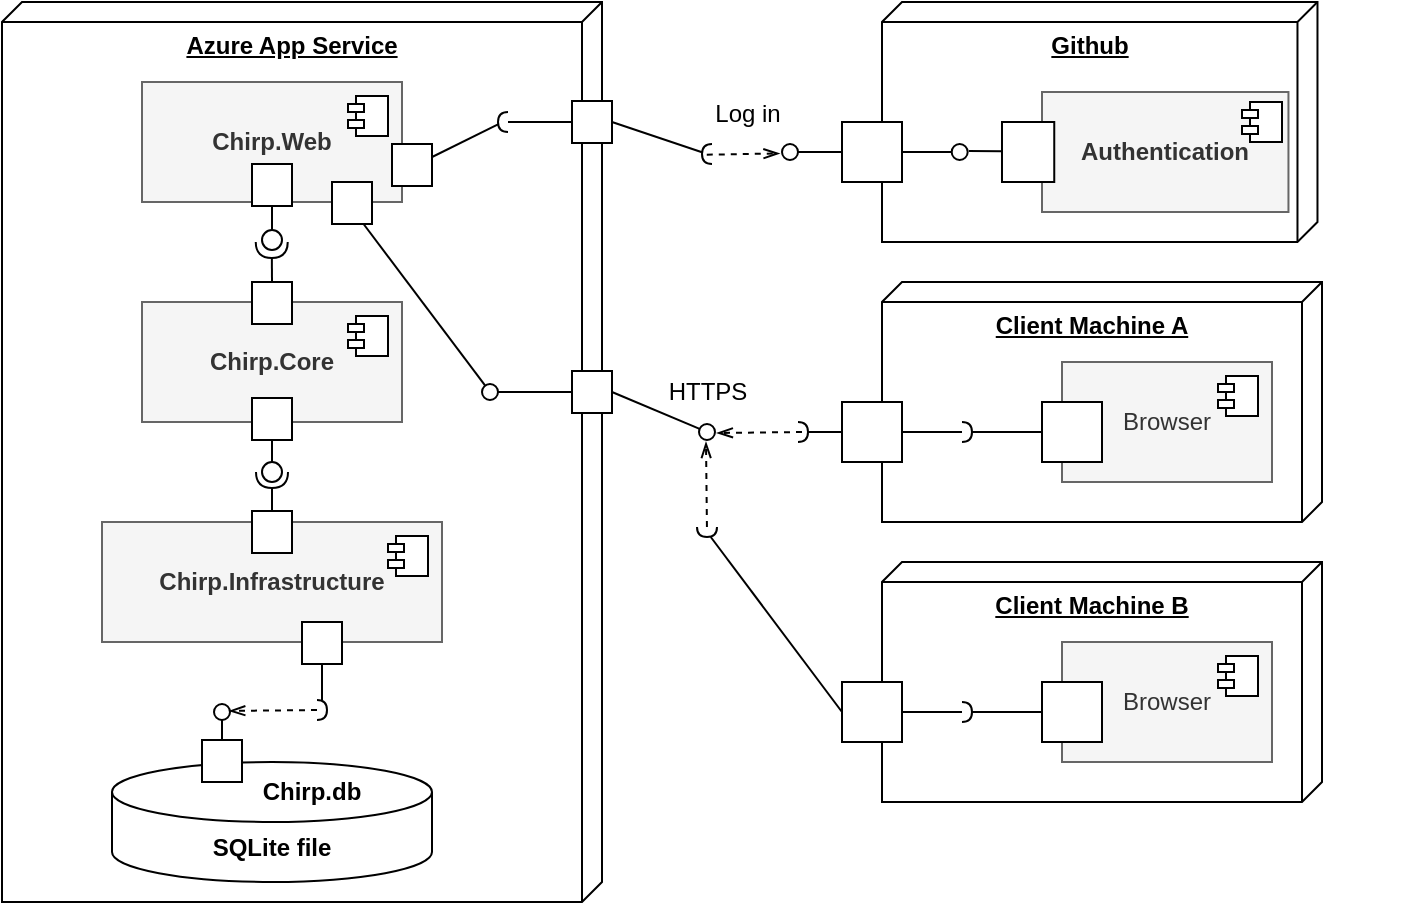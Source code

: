 <mxfile version="25.0.3">
  <diagram name="Page-1" id="i9zsssfFECefVknn67xN">
    <mxGraphModel dx="1434" dy="780" grid="1" gridSize="10" guides="1" tooltips="1" connect="1" arrows="1" fold="1" page="1" pageScale="1" pageWidth="850" pageHeight="1100" math="0" shadow="0">
      <root>
        <mxCell id="0" />
        <mxCell id="1" parent="0" />
        <mxCell id="Q9JD9ZO37VgbZbU8MUAw-10" value="&lt;b&gt;Azure App Service&lt;/b&gt;" style="verticalAlign=top;align=center;spacingTop=8;spacingLeft=2;spacingRight=12;shape=cube;size=10;direction=south;fontStyle=4;html=1;whiteSpace=wrap;" parent="1" vertex="1">
          <mxGeometry x="110" y="80" width="300" height="450" as="geometry" />
        </mxCell>
        <mxCell id="Q9JD9ZO37VgbZbU8MUAw-11" value="&lt;b&gt;Chirp.Web&lt;/b&gt;" style="html=1;dropTarget=0;whiteSpace=wrap;fillColor=#f5f5f5;fontColor=#333333;strokeColor=#666666;" parent="1" vertex="1">
          <mxGeometry x="180" y="120" width="130" height="60" as="geometry" />
        </mxCell>
        <mxCell id="Q9JD9ZO37VgbZbU8MUAw-12" value="" style="shape=module;jettyWidth=8;jettyHeight=4;" parent="Q9JD9ZO37VgbZbU8MUAw-11" vertex="1">
          <mxGeometry x="1" width="20" height="20" relative="1" as="geometry">
            <mxPoint x="-27" y="7" as="offset" />
          </mxGeometry>
        </mxCell>
        <mxCell id="Q9JD9ZO37VgbZbU8MUAw-21" value="&lt;b&gt;Chirp.Core&lt;/b&gt;" style="html=1;dropTarget=0;whiteSpace=wrap;fillColor=#f5f5f5;fontColor=#333333;strokeColor=#666666;" parent="1" vertex="1">
          <mxGeometry x="180" y="230" width="130" height="60" as="geometry" />
        </mxCell>
        <mxCell id="Q9JD9ZO37VgbZbU8MUAw-22" value="" style="shape=module;jettyWidth=8;jettyHeight=4;" parent="Q9JD9ZO37VgbZbU8MUAw-21" vertex="1">
          <mxGeometry x="1" width="20" height="20" relative="1" as="geometry">
            <mxPoint x="-27" y="7" as="offset" />
          </mxGeometry>
        </mxCell>
        <mxCell id="Q9JD9ZO37VgbZbU8MUAw-23" value="&lt;b&gt;Chirp.Infrastructure&lt;/b&gt;" style="html=1;dropTarget=0;whiteSpace=wrap;fillColor=#f5f5f5;fontColor=#333333;strokeColor=#666666;" parent="1" vertex="1">
          <mxGeometry x="160" y="340" width="170" height="60" as="geometry" />
        </mxCell>
        <mxCell id="Q9JD9ZO37VgbZbU8MUAw-24" value="" style="shape=module;jettyWidth=8;jettyHeight=4;" parent="Q9JD9ZO37VgbZbU8MUAw-23" vertex="1">
          <mxGeometry x="1" width="20" height="20" relative="1" as="geometry">
            <mxPoint x="-27" y="7" as="offset" />
          </mxGeometry>
        </mxCell>
        <mxCell id="Q9JD9ZO37VgbZbU8MUAw-45" value="" style="rounded=0;orthogonalLoop=1;jettySize=auto;html=1;endArrow=halfCircle;endFill=0;endSize=6;strokeWidth=1;sketch=0;exitX=0.5;exitY=0;exitDx=0;exitDy=0;entryX=0.568;entryY=0;entryDx=0;entryDy=0;entryPerimeter=0;" parent="1" source="Q9JD9ZO37VgbZbU8MUAw-111" edge="1">
          <mxGeometry relative="1" as="geometry">
            <mxPoint x="244.87" y="215" as="sourcePoint" />
            <mxPoint x="244.87" y="200" as="targetPoint" />
          </mxGeometry>
        </mxCell>
        <mxCell id="Q9JD9ZO37VgbZbU8MUAw-46" value="" style="rounded=0;orthogonalLoop=1;jettySize=auto;html=1;endArrow=oval;endFill=0;sketch=0;sourcePerimeterSpacing=0;targetPerimeterSpacing=0;endSize=10;exitX=0.5;exitY=1;exitDx=0;exitDy=0;entryX=0.468;entryY=-0.2;entryDx=0;entryDy=0;entryPerimeter=0;" parent="1" edge="1">
          <mxGeometry relative="1" as="geometry">
            <mxPoint x="245" y="176" as="sourcePoint" />
            <mxPoint x="245" y="199" as="targetPoint" />
          </mxGeometry>
        </mxCell>
        <mxCell id="Q9JD9ZO37VgbZbU8MUAw-47" value="" style="ellipse;whiteSpace=wrap;html=1;align=center;aspect=fixed;fillColor=none;strokeColor=none;resizable=0;perimeter=centerPerimeter;rotatable=0;allowArrows=0;points=[];outlineConnect=1;" parent="1" vertex="1">
          <mxGeometry x="240" y="200" width="10" height="10" as="geometry" />
        </mxCell>
        <mxCell id="Q9JD9ZO37VgbZbU8MUAw-48" value="" style="rounded=0;orthogonalLoop=1;jettySize=auto;html=1;endArrow=halfCircle;endFill=0;endSize=6;strokeWidth=1;sketch=0;exitX=0.5;exitY=0;exitDx=0;exitDy=0;" parent="1" source="Q9JD9ZO37VgbZbU8MUAw-23" target="Q9JD9ZO37VgbZbU8MUAw-50" edge="1">
          <mxGeometry relative="1" as="geometry">
            <mxPoint x="290" y="315" as="sourcePoint" />
          </mxGeometry>
        </mxCell>
        <mxCell id="Q9JD9ZO37VgbZbU8MUAw-49" value="" style="rounded=0;orthogonalLoop=1;jettySize=auto;html=1;endArrow=oval;endFill=0;sketch=0;sourcePerimeterSpacing=0;targetPerimeterSpacing=0;endSize=10;exitX=0.5;exitY=1;exitDx=0;exitDy=0;" parent="1" source="Q9JD9ZO37VgbZbU8MUAw-21" target="Q9JD9ZO37VgbZbU8MUAw-50" edge="1">
          <mxGeometry relative="1" as="geometry">
            <mxPoint x="250" y="315" as="sourcePoint" />
          </mxGeometry>
        </mxCell>
        <mxCell id="Q9JD9ZO37VgbZbU8MUAw-50" value="" style="ellipse;whiteSpace=wrap;html=1;align=center;aspect=fixed;fillColor=none;strokeColor=none;resizable=0;perimeter=centerPerimeter;rotatable=0;allowArrows=0;points=[];outlineConnect=1;" parent="1" vertex="1">
          <mxGeometry x="240" y="310" width="10" height="10" as="geometry" />
        </mxCell>
        <mxCell id="Q9JD9ZO37VgbZbU8MUAw-57" value="" style="group" parent="1" vertex="1" connectable="0">
          <mxGeometry x="530" y="220" width="240" height="120" as="geometry" />
        </mxCell>
        <mxCell id="Q9JD9ZO37VgbZbU8MUAw-13" value="&lt;b&gt;Client Machine A&lt;/b&gt;" style="verticalAlign=top;align=center;spacingTop=8;spacingLeft=2;spacingRight=12;shape=cube;size=10;direction=south;fontStyle=4;html=1;whiteSpace=wrap;" parent="Q9JD9ZO37VgbZbU8MUAw-57" vertex="1">
          <mxGeometry x="20" width="220" height="120" as="geometry" />
        </mxCell>
        <mxCell id="Q9JD9ZO37VgbZbU8MUAw-15" value="Browser" style="html=1;dropTarget=0;whiteSpace=wrap;fillColor=#f5f5f5;fontColor=#333333;strokeColor=#666666;" parent="Q9JD9ZO37VgbZbU8MUAw-57" vertex="1">
          <mxGeometry x="110" y="40" width="105" height="60" as="geometry" />
        </mxCell>
        <mxCell id="Q9JD9ZO37VgbZbU8MUAw-16" value="" style="shape=module;jettyWidth=8;jettyHeight=4;" parent="Q9JD9ZO37VgbZbU8MUAw-15" vertex="1">
          <mxGeometry x="1" width="20" height="20" relative="1" as="geometry">
            <mxPoint x="-27" y="7" as="offset" />
          </mxGeometry>
        </mxCell>
        <mxCell id="Q9JD9ZO37VgbZbU8MUAw-51" value="" style="html=1;rounded=0;" parent="Q9JD9ZO37VgbZbU8MUAw-57" vertex="1">
          <mxGeometry x="100" y="60" width="30" height="30" as="geometry" />
        </mxCell>
        <mxCell id="Q9JD9ZO37VgbZbU8MUAw-52" value="" style="endArrow=none;html=1;rounded=0;align=center;verticalAlign=top;endFill=0;labelBackgroundColor=none;endSize=2;" parent="Q9JD9ZO37VgbZbU8MUAw-57" source="Q9JD9ZO37VgbZbU8MUAw-51" target="Q9JD9ZO37VgbZbU8MUAw-53" edge="1">
          <mxGeometry relative="1" as="geometry" />
        </mxCell>
        <mxCell id="Q9JD9ZO37VgbZbU8MUAw-53" value="" style="shape=requiredInterface;html=1;fontSize=11;align=center;fillColor=none;points=[];aspect=fixed;resizable=0;verticalAlign=bottom;labelPosition=center;verticalLabelPosition=top;flipH=1;rotation=-180;" parent="Q9JD9ZO37VgbZbU8MUAw-57" vertex="1">
          <mxGeometry x="60" y="70" width="5" height="10" as="geometry" />
        </mxCell>
        <mxCell id="Q9JD9ZO37VgbZbU8MUAw-55" style="edgeStyle=orthogonalEdgeStyle;rounded=0;orthogonalLoop=1;jettySize=auto;html=1;exitX=1;exitY=0.5;exitDx=0;exitDy=0;endArrow=none;endFill=0;" parent="Q9JD9ZO37VgbZbU8MUAw-57" source="Q9JD9ZO37VgbZbU8MUAw-54" target="Q9JD9ZO37VgbZbU8MUAw-53" edge="1">
          <mxGeometry relative="1" as="geometry" />
        </mxCell>
        <mxCell id="Q9JD9ZO37VgbZbU8MUAw-54" value="" style="html=1;rounded=0;" parent="Q9JD9ZO37VgbZbU8MUAw-57" vertex="1">
          <mxGeometry y="60" width="30" height="30" as="geometry" />
        </mxCell>
        <mxCell id="Q9JD9ZO37VgbZbU8MUAw-58" value="" style="group" parent="1" vertex="1" connectable="0">
          <mxGeometry x="530" y="360" width="240" height="120" as="geometry" />
        </mxCell>
        <mxCell id="Q9JD9ZO37VgbZbU8MUAw-59" value="&lt;b&gt;Client Machine B&lt;/b&gt;" style="verticalAlign=top;align=center;spacingTop=8;spacingLeft=2;spacingRight=12;shape=cube;size=10;direction=south;fontStyle=4;html=1;whiteSpace=wrap;" parent="Q9JD9ZO37VgbZbU8MUAw-58" vertex="1">
          <mxGeometry x="20" width="220" height="120" as="geometry" />
        </mxCell>
        <mxCell id="Q9JD9ZO37VgbZbU8MUAw-60" value="Browser" style="html=1;dropTarget=0;whiteSpace=wrap;fillColor=#f5f5f5;fontColor=#333333;strokeColor=#666666;" parent="Q9JD9ZO37VgbZbU8MUAw-58" vertex="1">
          <mxGeometry x="110" y="40" width="105" height="60" as="geometry" />
        </mxCell>
        <mxCell id="Q9JD9ZO37VgbZbU8MUAw-61" value="" style="shape=module;jettyWidth=8;jettyHeight=4;" parent="Q9JD9ZO37VgbZbU8MUAw-60" vertex="1">
          <mxGeometry x="1" width="20" height="20" relative="1" as="geometry">
            <mxPoint x="-27" y="7" as="offset" />
          </mxGeometry>
        </mxCell>
        <mxCell id="Q9JD9ZO37VgbZbU8MUAw-62" value="" style="html=1;rounded=0;" parent="Q9JD9ZO37VgbZbU8MUAw-58" vertex="1">
          <mxGeometry x="100" y="60" width="30" height="30" as="geometry" />
        </mxCell>
        <mxCell id="Q9JD9ZO37VgbZbU8MUAw-63" value="" style="endArrow=none;html=1;rounded=0;align=center;verticalAlign=top;endFill=0;labelBackgroundColor=none;endSize=2;" parent="Q9JD9ZO37VgbZbU8MUAw-58" source="Q9JD9ZO37VgbZbU8MUAw-62" target="Q9JD9ZO37VgbZbU8MUAw-64" edge="1">
          <mxGeometry relative="1" as="geometry" />
        </mxCell>
        <mxCell id="Q9JD9ZO37VgbZbU8MUAw-64" value="" style="shape=requiredInterface;html=1;fontSize=11;align=center;fillColor=none;points=[];aspect=fixed;resizable=0;verticalAlign=bottom;labelPosition=center;verticalLabelPosition=top;flipH=1;rotation=-180;" parent="Q9JD9ZO37VgbZbU8MUAw-58" vertex="1">
          <mxGeometry x="60" y="70" width="5" height="10" as="geometry" />
        </mxCell>
        <mxCell id="Q9JD9ZO37VgbZbU8MUAw-65" style="edgeStyle=orthogonalEdgeStyle;rounded=0;orthogonalLoop=1;jettySize=auto;html=1;exitX=1;exitY=0.5;exitDx=0;exitDy=0;endArrow=none;endFill=0;" parent="Q9JD9ZO37VgbZbU8MUAw-58" source="Q9JD9ZO37VgbZbU8MUAw-66" target="Q9JD9ZO37VgbZbU8MUAw-64" edge="1">
          <mxGeometry relative="1" as="geometry" />
        </mxCell>
        <mxCell id="Q9JD9ZO37VgbZbU8MUAw-66" value="" style="html=1;rounded=0;" parent="Q9JD9ZO37VgbZbU8MUAw-58" vertex="1">
          <mxGeometry y="60" width="30" height="30" as="geometry" />
        </mxCell>
        <mxCell id="Q9JD9ZO37VgbZbU8MUAw-70" value="" style="group" parent="1" vertex="1" connectable="0">
          <mxGeometry x="530" y="80" width="290" height="120" as="geometry" />
        </mxCell>
        <mxCell id="Q9JD9ZO37VgbZbU8MUAw-27" value="" style="group" parent="Q9JD9ZO37VgbZbU8MUAw-70" vertex="1" connectable="0">
          <mxGeometry x="20" width="270" height="120" as="geometry" />
        </mxCell>
        <mxCell id="Q9JD9ZO37VgbZbU8MUAw-69" value="" style="group" parent="Q9JD9ZO37VgbZbU8MUAw-27" vertex="1" connectable="0">
          <mxGeometry width="217.742" height="120" as="geometry" />
        </mxCell>
        <mxCell id="Q9JD9ZO37VgbZbU8MUAw-28" value="&lt;b&gt;Github&lt;/b&gt;" style="verticalAlign=top;align=center;spacingTop=8;spacingLeft=2;spacingRight=12;shape=cube;size=10;direction=south;fontStyle=4;html=1;whiteSpace=wrap;container=0;" parent="Q9JD9ZO37VgbZbU8MUAw-69" vertex="1">
          <mxGeometry width="217.742" height="120" as="geometry" />
        </mxCell>
        <mxCell id="Q9JD9ZO37VgbZbU8MUAw-29" value="&lt;b&gt;Authentication&lt;/b&gt;" style="html=1;dropTarget=0;whiteSpace=wrap;fillColor=#f5f5f5;fontColor=#333333;strokeColor=#666666;container=0;" parent="Q9JD9ZO37VgbZbU8MUAw-69" vertex="1">
          <mxGeometry x="80" y="45" width="123.23" height="60" as="geometry" />
        </mxCell>
        <mxCell id="Q9JD9ZO37VgbZbU8MUAw-40" value="" style="html=1;rounded=0;container=0;" parent="Q9JD9ZO37VgbZbU8MUAw-69" vertex="1">
          <mxGeometry x="59.997" y="60" width="26.129" height="30" as="geometry" />
        </mxCell>
        <mxCell id="Q9JD9ZO37VgbZbU8MUAw-43" value="" style="ellipse;html=1;fontSize=11;align=center;fillColor=none;points=[];aspect=fixed;resizable=0;verticalAlign=bottom;labelPosition=center;verticalLabelPosition=top;flipH=1;container=0;" parent="Q9JD9ZO37VgbZbU8MUAw-69" vertex="1">
          <mxGeometry x="34.839" y="71" width="8" height="8" as="geometry" />
        </mxCell>
        <mxCell id="Q9JD9ZO37VgbZbU8MUAw-44" style="edgeStyle=orthogonalEdgeStyle;rounded=0;orthogonalLoop=1;jettySize=auto;html=1;endArrow=none;endFill=0;entryX=0;entryY=0.5;entryDx=0;entryDy=0;exitX=-0.07;exitY=0.445;exitDx=0;exitDy=0;exitPerimeter=0;" parent="Q9JD9ZO37VgbZbU8MUAw-69" source="Q9JD9ZO37VgbZbU8MUAw-43" target="Q9JD9ZO37VgbZbU8MUAw-40" edge="1">
          <mxGeometry relative="1" as="geometry">
            <mxPoint x="34.839" y="145" as="targetPoint" />
            <mxPoint x="50" y="70" as="sourcePoint" />
          </mxGeometry>
        </mxCell>
        <mxCell id="Q9JD9ZO37VgbZbU8MUAw-67" value="" style="shape=module;jettyWidth=8;jettyHeight=4;" parent="Q9JD9ZO37VgbZbU8MUAw-69" vertex="1">
          <mxGeometry x="180" y="50" width="20" height="20" as="geometry" />
        </mxCell>
        <mxCell id="Q9JD9ZO37VgbZbU8MUAw-41" value="" style="html=1;rounded=0;container=0;" parent="Q9JD9ZO37VgbZbU8MUAw-70" vertex="1">
          <mxGeometry y="60" width="30" height="30" as="geometry" />
        </mxCell>
        <mxCell id="Q9JD9ZO37VgbZbU8MUAw-42" value="" style="endArrow=none;html=1;rounded=0;align=center;verticalAlign=top;endFill=0;labelBackgroundColor=none;endSize=2;" parent="Q9JD9ZO37VgbZbU8MUAw-70" source="Q9JD9ZO37VgbZbU8MUAw-41" target="Q9JD9ZO37VgbZbU8MUAw-43" edge="1">
          <mxGeometry relative="1" as="geometry" />
        </mxCell>
        <mxCell id="Q9JD9ZO37VgbZbU8MUAw-74" value="" style="endArrow=none;html=1;rounded=0;align=center;verticalAlign=top;endFill=0;labelBackgroundColor=none;endSize=2;" parent="1" target="Q9JD9ZO37VgbZbU8MUAw-75" edge="1">
          <mxGeometry relative="1" as="geometry">
            <mxPoint x="290.028" y="190" as="sourcePoint" />
          </mxGeometry>
        </mxCell>
        <mxCell id="Q9JD9ZO37VgbZbU8MUAw-75" value="" style="ellipse;html=1;fontSize=11;align=center;fillColor=none;points=[];aspect=fixed;resizable=0;verticalAlign=bottom;labelPosition=center;verticalLabelPosition=top;flipH=1;" parent="1" vertex="1">
          <mxGeometry x="350" y="271" width="8" height="8" as="geometry" />
        </mxCell>
        <mxCell id="Q9JD9ZO37VgbZbU8MUAw-77" value="" style="endArrow=none;html=1;rounded=0;align=center;verticalAlign=top;endFill=0;labelBackgroundColor=none;endSize=2;exitX=1;exitY=0.5;exitDx=0;exitDy=0;" parent="1" source="Q9JD9ZO37VgbZbU8MUAw-120" target="Q9JD9ZO37VgbZbU8MUAw-78" edge="1">
          <mxGeometry relative="1" as="geometry">
            <mxPoint x="420" y="280.216" as="sourcePoint" />
          </mxGeometry>
        </mxCell>
        <mxCell id="Q9JD9ZO37VgbZbU8MUAw-78" value="" style="ellipse;html=1;fontSize=11;align=center;fillColor=none;points=[];aspect=fixed;resizable=0;verticalAlign=bottom;labelPosition=center;verticalLabelPosition=top;flipH=1;" parent="1" vertex="1">
          <mxGeometry x="458.5" y="291" width="8" height="8" as="geometry" />
        </mxCell>
        <mxCell id="Q9JD9ZO37VgbZbU8MUAw-86" style="edgeStyle=orthogonalEdgeStyle;rounded=0;orthogonalLoop=1;jettySize=auto;html=1;exitX=0;exitY=0.5;exitDx=0;exitDy=0;entryX=0.058;entryY=0.488;entryDx=0;entryDy=0;entryPerimeter=0;endArrow=none;endFill=0;" parent="1" source="Q9JD9ZO37VgbZbU8MUAw-120" target="Q9JD9ZO37VgbZbU8MUAw-75" edge="1">
          <mxGeometry relative="1" as="geometry">
            <mxPoint x="390" y="275" as="sourcePoint" />
          </mxGeometry>
        </mxCell>
        <mxCell id="Q9JD9ZO37VgbZbU8MUAw-95" style="edgeStyle=orthogonalEdgeStyle;rounded=0;orthogonalLoop=1;jettySize=auto;html=1;exitX=0;exitY=0.5;exitDx=0;exitDy=0;endArrow=none;endFill=0;" parent="1" source="Q9JD9ZO37VgbZbU8MUAw-119" target="Q9JD9ZO37VgbZbU8MUAw-93" edge="1">
          <mxGeometry relative="1" as="geometry">
            <mxPoint x="390" y="140" as="sourcePoint" />
          </mxGeometry>
        </mxCell>
        <mxCell id="Q9JD9ZO37VgbZbU8MUAw-88" value="" style="endArrow=none;html=1;rounded=0;align=center;verticalAlign=top;endFill=0;labelBackgroundColor=none;endSize=2;exitX=1;exitY=0.5;exitDx=0;exitDy=0;" parent="1" source="Q9JD9ZO37VgbZbU8MUAw-119" target="Q9JD9ZO37VgbZbU8MUAw-89" edge="1">
          <mxGeometry relative="1" as="geometry">
            <mxPoint x="420" y="144.174" as="sourcePoint" />
          </mxGeometry>
        </mxCell>
        <mxCell id="Q9JD9ZO37VgbZbU8MUAw-89" value="" style="shape=requiredInterface;html=1;fontSize=11;align=center;fillColor=none;points=[];aspect=fixed;resizable=0;verticalAlign=bottom;labelPosition=center;verticalLabelPosition=top;flipH=1;" parent="1" vertex="1">
          <mxGeometry x="460" y="151" width="5" height="10" as="geometry" />
        </mxCell>
        <mxCell id="Q9JD9ZO37VgbZbU8MUAw-92" value="" style="endArrow=none;html=1;rounded=0;align=center;verticalAlign=top;endFill=0;labelBackgroundColor=none;endSize=2;exitX=0.75;exitY=0.429;exitDx=0;exitDy=0;exitPerimeter=0;" parent="1" source="Q9JD9ZO37VgbZbU8MUAw-118" target="Q9JD9ZO37VgbZbU8MUAw-93" edge="1">
          <mxGeometry relative="1" as="geometry">
            <mxPoint x="330.0" y="156.758" as="sourcePoint" />
          </mxGeometry>
        </mxCell>
        <mxCell id="Q9JD9ZO37VgbZbU8MUAw-93" value="" style="shape=requiredInterface;html=1;fontSize=11;align=center;fillColor=none;points=[];aspect=fixed;resizable=0;verticalAlign=bottom;labelPosition=center;verticalLabelPosition=top;flipH=1;" parent="1" vertex="1">
          <mxGeometry x="358" y="135" width="5" height="10" as="geometry" />
        </mxCell>
        <mxCell id="Q9JD9ZO37VgbZbU8MUAw-96" value="" style="endArrow=none;html=1;rounded=0;align=center;verticalAlign=top;endFill=0;labelBackgroundColor=none;endSize=2;exitX=0;exitY=0.5;exitDx=0;exitDy=0;" parent="1" source="Q9JD9ZO37VgbZbU8MUAw-41" target="Q9JD9ZO37VgbZbU8MUAw-97" edge="1">
          <mxGeometry relative="1" as="geometry">
            <mxPoint x="465" y="170" as="sourcePoint" />
          </mxGeometry>
        </mxCell>
        <mxCell id="Q9JD9ZO37VgbZbU8MUAw-97" value="" style="ellipse;html=1;fontSize=11;align=center;fillColor=none;points=[];aspect=fixed;resizable=0;verticalAlign=bottom;labelPosition=center;verticalLabelPosition=top;flipH=1;" parent="1" vertex="1">
          <mxGeometry x="500" y="151" width="8" height="8" as="geometry" />
        </mxCell>
        <mxCell id="Q9JD9ZO37VgbZbU8MUAw-98" value="" style="endArrow=openThin;html=1;rounded=0;exitX=0.523;exitY=0.535;exitDx=0;exitDy=0;exitPerimeter=0;entryX=1.152;entryY=0.59;entryDx=0;entryDy=0;entryPerimeter=0;endFill=0;dashed=1;" parent="1" source="Q9JD9ZO37VgbZbU8MUAw-89" target="Q9JD9ZO37VgbZbU8MUAw-97" edge="1">
          <mxGeometry width="50" height="50" relative="1" as="geometry">
            <mxPoint x="450" y="220" as="sourcePoint" />
            <mxPoint x="500" y="170" as="targetPoint" />
          </mxGeometry>
        </mxCell>
        <mxCell id="Q9JD9ZO37VgbZbU8MUAw-100" value="" style="endArrow=none;html=1;rounded=0;align=center;verticalAlign=top;endFill=0;labelBackgroundColor=none;endSize=2;exitX=0;exitY=0.5;exitDx=0;exitDy=0;" parent="1" source="Q9JD9ZO37VgbZbU8MUAw-54" target="Q9JD9ZO37VgbZbU8MUAw-101" edge="1">
          <mxGeometry relative="1" as="geometry">
            <mxPoint x="481.5" y="310" as="sourcePoint" />
          </mxGeometry>
        </mxCell>
        <mxCell id="Q9JD9ZO37VgbZbU8MUAw-101" value="" style="shape=requiredInterface;html=1;fontSize=11;align=center;fillColor=none;points=[];aspect=fixed;resizable=0;verticalAlign=bottom;labelPosition=center;verticalLabelPosition=top;flipH=1;rotation=-180;" parent="1" vertex="1">
          <mxGeometry x="508" y="290" width="5" height="10" as="geometry" />
        </mxCell>
        <mxCell id="Q9JD9ZO37VgbZbU8MUAw-102" value="" style="endArrow=none;html=1;rounded=0;align=center;verticalAlign=top;endFill=0;labelBackgroundColor=none;endSize=2;exitX=0;exitY=0.5;exitDx=0;exitDy=0;" parent="1" source="Q9JD9ZO37VgbZbU8MUAw-66" target="Q9JD9ZO37VgbZbU8MUAw-103" edge="1">
          <mxGeometry relative="1" as="geometry">
            <mxPoint x="465" y="370" as="sourcePoint" />
          </mxGeometry>
        </mxCell>
        <mxCell id="Q9JD9ZO37VgbZbU8MUAw-103" value="" style="shape=requiredInterface;html=1;fontSize=11;align=center;fillColor=none;points=[];aspect=fixed;resizable=0;verticalAlign=bottom;labelPosition=center;verticalLabelPosition=top;flipH=1;rotation=-90;" parent="1" vertex="1">
          <mxGeometry x="460" y="340" width="5" height="10" as="geometry" />
        </mxCell>
        <mxCell id="Q9JD9ZO37VgbZbU8MUAw-105" value="" style="endArrow=openThin;html=1;rounded=0;dashed=1;endFill=0;" parent="1" source="Q9JD9ZO37VgbZbU8MUAw-103" edge="1">
          <mxGeometry width="50" height="50" relative="1" as="geometry">
            <mxPoint x="462" y="340" as="sourcePoint" />
            <mxPoint x="462" y="300" as="targetPoint" />
          </mxGeometry>
        </mxCell>
        <mxCell id="Q9JD9ZO37VgbZbU8MUAw-106" value="" style="endArrow=openThin;html=1;rounded=0;entryX=-0.115;entryY=0.563;entryDx=0;entryDy=0;entryPerimeter=0;dashed=1;endFill=0;" parent="1" target="Q9JD9ZO37VgbZbU8MUAw-78" edge="1">
          <mxGeometry width="50" height="50" relative="1" as="geometry">
            <mxPoint x="510" y="295" as="sourcePoint" />
            <mxPoint x="470" y="310" as="targetPoint" />
          </mxGeometry>
        </mxCell>
        <mxCell id="Q9JD9ZO37VgbZbU8MUAw-107" value="HTTPS" style="text;html=1;align=center;verticalAlign=middle;whiteSpace=wrap;rounded=0;" parent="1" vertex="1">
          <mxGeometry x="442.5" y="265" width="40" height="20" as="geometry" />
        </mxCell>
        <mxCell id="Q9JD9ZO37VgbZbU8MUAw-108" value="Log in" style="text;html=1;align=center;verticalAlign=middle;whiteSpace=wrap;rounded=0;" parent="1" vertex="1">
          <mxGeometry x="458.5" y="125" width="48" height="21" as="geometry" />
        </mxCell>
        <mxCell id="Q9JD9ZO37VgbZbU8MUAw-110" value="" style="rounded=0;orthogonalLoop=1;jettySize=auto;html=1;endArrow=halfCircle;endFill=0;endSize=6;strokeWidth=1;sketch=0;exitX=0.5;exitY=1;exitDx=0;exitDy=0;entryX=0.501;entryY=0.292;entryDx=0;entryDy=0;entryPerimeter=0;" parent="1" source="Q9JD9ZO37VgbZbU8MUAw-11" target="Q9JD9ZO37VgbZbU8MUAw-109" edge="1">
          <mxGeometry relative="1" as="geometry">
            <mxPoint x="245" y="180" as="sourcePoint" />
            <mxPoint x="245" y="205" as="targetPoint" />
          </mxGeometry>
        </mxCell>
        <mxCell id="Q9JD9ZO37VgbZbU8MUAw-109" value="" style="html=1;rounded=0;" parent="1" vertex="1">
          <mxGeometry x="235" y="161" width="20" height="21" as="geometry" />
        </mxCell>
        <mxCell id="Q9JD9ZO37VgbZbU8MUAw-111" value="" style="html=1;rounded=0;" parent="1" vertex="1">
          <mxGeometry x="235" y="220" width="20" height="21" as="geometry" />
        </mxCell>
        <mxCell id="Q9JD9ZO37VgbZbU8MUAw-115" value="" style="html=1;rounded=0;" parent="1" vertex="1">
          <mxGeometry x="235" y="278" width="20" height="21" as="geometry" />
        </mxCell>
        <mxCell id="Q9JD9ZO37VgbZbU8MUAw-116" value="" style="html=1;rounded=0;" parent="1" vertex="1">
          <mxGeometry x="235" y="334.5" width="20" height="21" as="geometry" />
        </mxCell>
        <mxCell id="Q9JD9ZO37VgbZbU8MUAw-117" value="" style="html=1;rounded=0;" parent="1" vertex="1">
          <mxGeometry x="275" y="170" width="20" height="21" as="geometry" />
        </mxCell>
        <mxCell id="Q9JD9ZO37VgbZbU8MUAw-118" value="" style="html=1;rounded=0;" parent="1" vertex="1">
          <mxGeometry x="305" y="151" width="20" height="21" as="geometry" />
        </mxCell>
        <mxCell id="Q9JD9ZO37VgbZbU8MUAw-119" value="" style="html=1;rounded=0;" parent="1" vertex="1">
          <mxGeometry x="395" y="129.5" width="20" height="21" as="geometry" />
        </mxCell>
        <mxCell id="Q9JD9ZO37VgbZbU8MUAw-120" value="" style="html=1;rounded=0;" parent="1" vertex="1">
          <mxGeometry x="395" y="264.5" width="20" height="21" as="geometry" />
        </mxCell>
        <mxCell id="Q9JD9ZO37VgbZbU8MUAw-123" value="" style="group" parent="1" vertex="1" connectable="0">
          <mxGeometry x="165" y="460" width="160" height="60" as="geometry" />
        </mxCell>
        <mxCell id="Q9JD9ZO37VgbZbU8MUAw-25" value="&lt;b&gt;SQLite file&lt;/b&gt;" style="shape=cylinder3;whiteSpace=wrap;html=1;boundedLbl=1;backgroundOutline=1;size=15;" parent="Q9JD9ZO37VgbZbU8MUAw-123" vertex="1">
          <mxGeometry width="160" height="60" as="geometry" />
        </mxCell>
        <mxCell id="Q9JD9ZO37VgbZbU8MUAw-26" value="&lt;b&gt;Chirp.db&lt;/b&gt;" style="text;html=1;align=center;verticalAlign=middle;whiteSpace=wrap;rounded=0;" parent="Q9JD9ZO37VgbZbU8MUAw-123" vertex="1">
          <mxGeometry x="70" width="60" height="30" as="geometry" />
        </mxCell>
        <mxCell id="Q9JD9ZO37VgbZbU8MUAw-122" value="" style="html=1;rounded=0;" parent="Q9JD9ZO37VgbZbU8MUAw-123" vertex="1">
          <mxGeometry x="45" y="-11" width="20" height="21" as="geometry" />
        </mxCell>
        <mxCell id="Q9JD9ZO37VgbZbU8MUAw-124" value="" style="html=1;rounded=0;" parent="1" vertex="1">
          <mxGeometry x="260" y="390" width="20" height="21" as="geometry" />
        </mxCell>
        <mxCell id="Q9JD9ZO37VgbZbU8MUAw-131" value="" style="endArrow=none;html=1;rounded=0;align=center;verticalAlign=top;endFill=0;labelBackgroundColor=none;endSize=2;exitX=0.5;exitY=0;exitDx=0;exitDy=0;" parent="1" source="Q9JD9ZO37VgbZbU8MUAw-122" target="Q9JD9ZO37VgbZbU8MUAw-132" edge="1">
          <mxGeometry relative="1" as="geometry">
            <mxPoint x="205" y="434" as="sourcePoint" />
          </mxGeometry>
        </mxCell>
        <mxCell id="Q9JD9ZO37VgbZbU8MUAw-132" value="" style="ellipse;html=1;fontSize=11;align=center;fillColor=none;points=[];aspect=fixed;resizable=0;verticalAlign=bottom;labelPosition=center;verticalLabelPosition=top;flipH=1;" parent="1" vertex="1">
          <mxGeometry x="216" y="431" width="8" height="8" as="geometry" />
        </mxCell>
        <mxCell id="Q9JD9ZO37VgbZbU8MUAw-134" value="" style="endArrow=none;html=1;rounded=0;align=center;verticalAlign=top;endFill=0;labelBackgroundColor=none;endSize=2;exitX=0.5;exitY=1;exitDx=0;exitDy=0;" parent="1" source="Q9JD9ZO37VgbZbU8MUAw-124" target="Q9JD9ZO37VgbZbU8MUAw-135" edge="1">
          <mxGeometry relative="1" as="geometry">
            <mxPoint x="255" y="433" as="sourcePoint" />
          </mxGeometry>
        </mxCell>
        <mxCell id="Q9JD9ZO37VgbZbU8MUAw-135" value="" style="shape=requiredInterface;html=1;fontSize=11;align=center;fillColor=none;points=[];aspect=fixed;resizable=0;verticalAlign=bottom;labelPosition=center;verticalLabelPosition=top;flipH=1;rotation=-180;" parent="1" vertex="1">
          <mxGeometry x="267.5" y="429" width="5" height="10" as="geometry" />
        </mxCell>
        <mxCell id="Q9JD9ZO37VgbZbU8MUAw-136" value="" style="endArrow=openThin;html=1;rounded=0;entryX=0.049;entryY=0.43;entryDx=0;entryDy=0;entryPerimeter=0;endFill=0;dashed=1;" parent="1" source="Q9JD9ZO37VgbZbU8MUAw-135" target="Q9JD9ZO37VgbZbU8MUAw-132" edge="1">
          <mxGeometry width="50" height="50" relative="1" as="geometry">
            <mxPoint x="310" y="450" as="sourcePoint" />
            <mxPoint x="360" y="400" as="targetPoint" />
          </mxGeometry>
        </mxCell>
      </root>
    </mxGraphModel>
  </diagram>
</mxfile>
